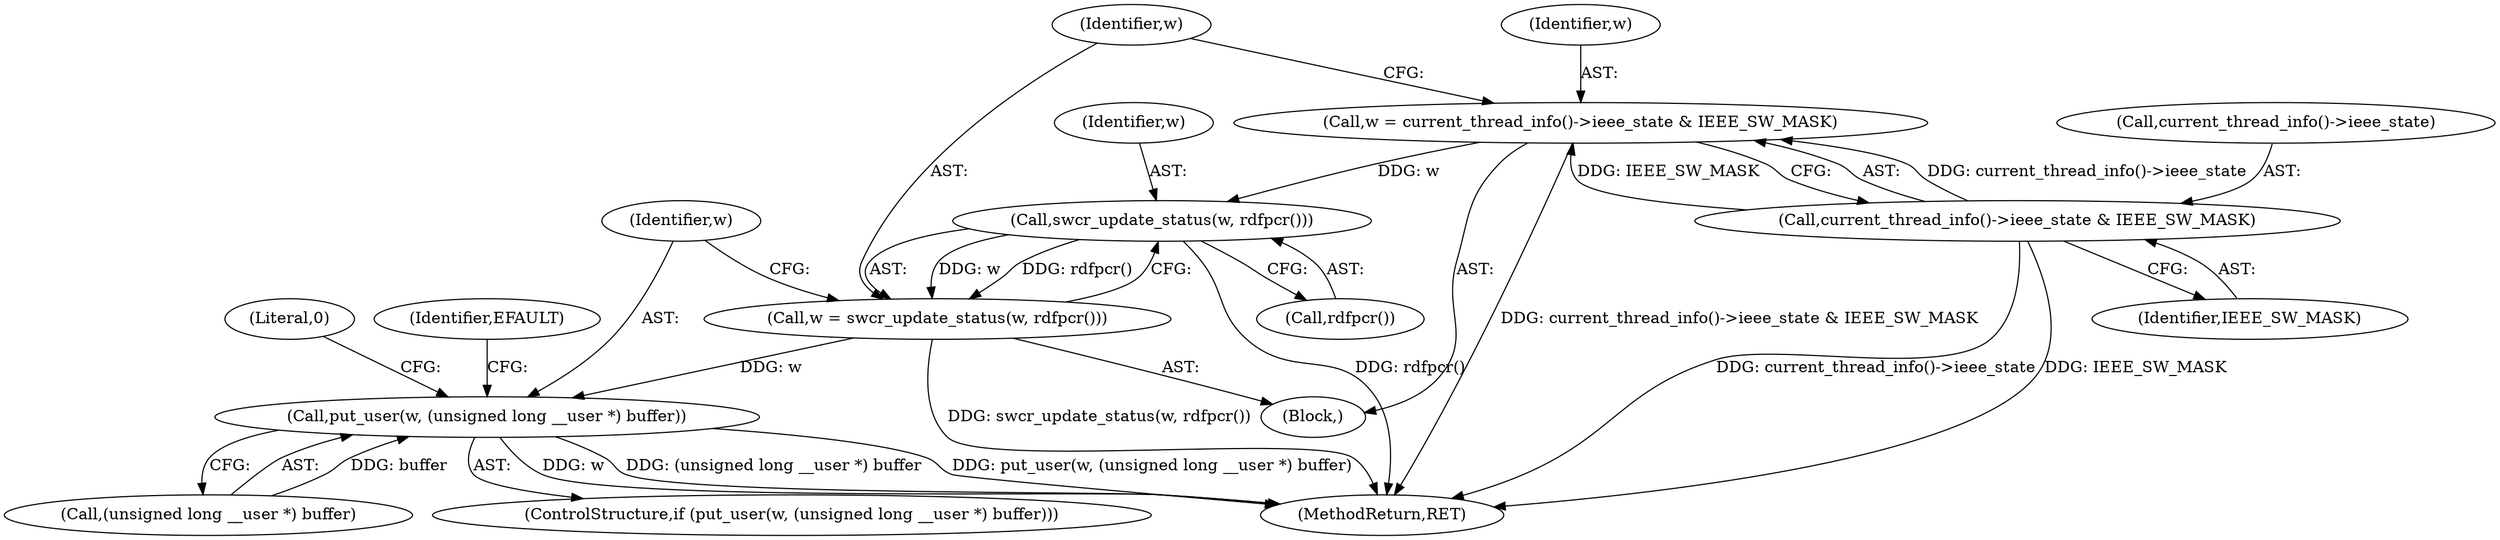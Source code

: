 digraph "0_linux_21c5977a836e399fc710ff2c5367845ed5c2527f_2@API" {
"1000122" [label="(Call,w = current_thread_info()->ieee_state & IEEE_SW_MASK)"];
"1000124" [label="(Call,current_thread_info()->ieee_state & IEEE_SW_MASK)"];
"1000131" [label="(Call,swcr_update_status(w, rdfpcr()))"];
"1000129" [label="(Call,w = swcr_update_status(w, rdfpcr()))"];
"1000135" [label="(Call,put_user(w, (unsigned long __user *) buffer))"];
"1000144" [label="(Literal,0)"];
"1000142" [label="(Identifier,EFAULT)"];
"1000130" [label="(Identifier,w)"];
"1000129" [label="(Call,w = swcr_update_status(w, rdfpcr()))"];
"1000131" [label="(Call,swcr_update_status(w, rdfpcr()))"];
"1000120" [label="(Block,)"];
"1000125" [label="(Call,current_thread_info()->ieee_state)"];
"1000132" [label="(Identifier,w)"];
"1000124" [label="(Call,current_thread_info()->ieee_state & IEEE_SW_MASK)"];
"1000123" [label="(Identifier,w)"];
"1000239" [label="(MethodReturn,RET)"];
"1000128" [label="(Identifier,IEEE_SW_MASK)"];
"1000136" [label="(Identifier,w)"];
"1000135" [label="(Call,put_user(w, (unsigned long __user *) buffer))"];
"1000133" [label="(Call,rdfpcr())"];
"1000137" [label="(Call,(unsigned long __user *) buffer)"];
"1000134" [label="(ControlStructure,if (put_user(w, (unsigned long __user *) buffer)))"];
"1000122" [label="(Call,w = current_thread_info()->ieee_state & IEEE_SW_MASK)"];
"1000122" -> "1000120"  [label="AST: "];
"1000122" -> "1000124"  [label="CFG: "];
"1000123" -> "1000122"  [label="AST: "];
"1000124" -> "1000122"  [label="AST: "];
"1000130" -> "1000122"  [label="CFG: "];
"1000122" -> "1000239"  [label="DDG: current_thread_info()->ieee_state & IEEE_SW_MASK"];
"1000124" -> "1000122"  [label="DDG: current_thread_info()->ieee_state"];
"1000124" -> "1000122"  [label="DDG: IEEE_SW_MASK"];
"1000122" -> "1000131"  [label="DDG: w"];
"1000124" -> "1000128"  [label="CFG: "];
"1000125" -> "1000124"  [label="AST: "];
"1000128" -> "1000124"  [label="AST: "];
"1000124" -> "1000239"  [label="DDG: current_thread_info()->ieee_state"];
"1000124" -> "1000239"  [label="DDG: IEEE_SW_MASK"];
"1000131" -> "1000129"  [label="AST: "];
"1000131" -> "1000133"  [label="CFG: "];
"1000132" -> "1000131"  [label="AST: "];
"1000133" -> "1000131"  [label="AST: "];
"1000129" -> "1000131"  [label="CFG: "];
"1000131" -> "1000239"  [label="DDG: rdfpcr()"];
"1000131" -> "1000129"  [label="DDG: w"];
"1000131" -> "1000129"  [label="DDG: rdfpcr()"];
"1000129" -> "1000120"  [label="AST: "];
"1000130" -> "1000129"  [label="AST: "];
"1000136" -> "1000129"  [label="CFG: "];
"1000129" -> "1000239"  [label="DDG: swcr_update_status(w, rdfpcr())"];
"1000129" -> "1000135"  [label="DDG: w"];
"1000135" -> "1000134"  [label="AST: "];
"1000135" -> "1000137"  [label="CFG: "];
"1000136" -> "1000135"  [label="AST: "];
"1000137" -> "1000135"  [label="AST: "];
"1000142" -> "1000135"  [label="CFG: "];
"1000144" -> "1000135"  [label="CFG: "];
"1000135" -> "1000239"  [label="DDG: put_user(w, (unsigned long __user *) buffer)"];
"1000135" -> "1000239"  [label="DDG: w"];
"1000135" -> "1000239"  [label="DDG: (unsigned long __user *) buffer"];
"1000137" -> "1000135"  [label="DDG: buffer"];
}

